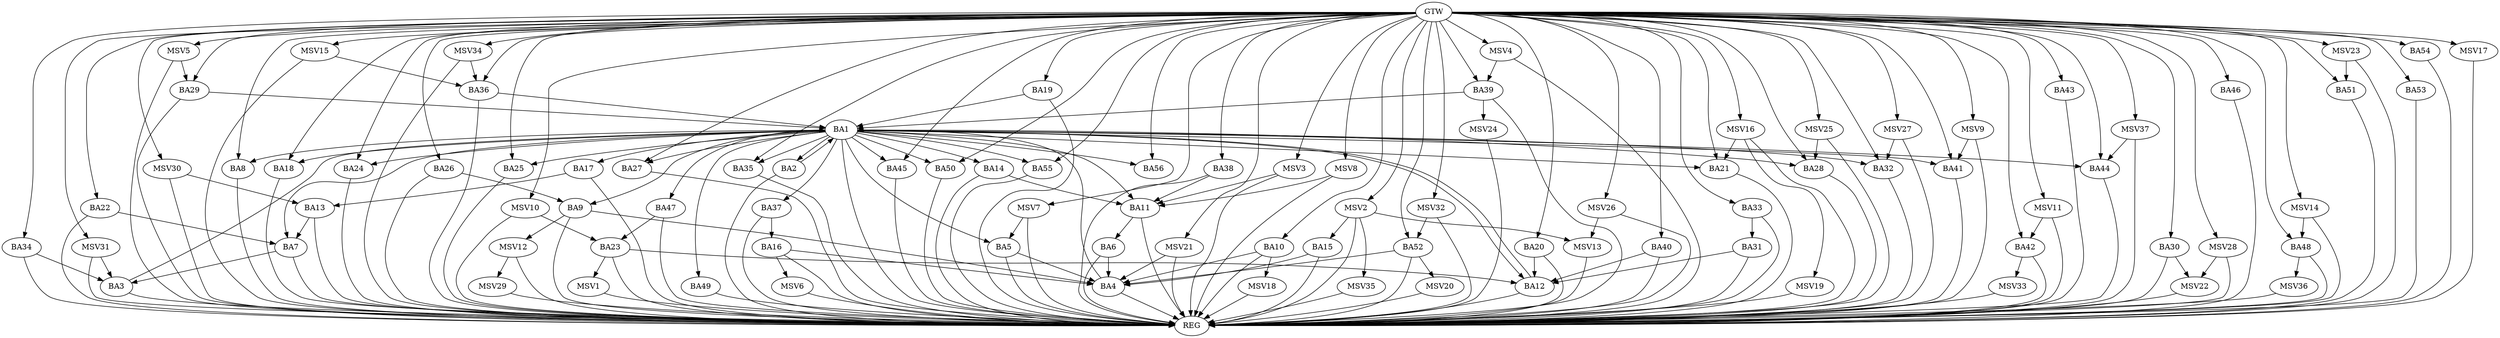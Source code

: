 strict digraph G {
  BA1 [ label="BA1" ];
  BA2 [ label="BA2" ];
  BA3 [ label="BA3" ];
  BA4 [ label="BA4" ];
  BA5 [ label="BA5" ];
  BA6 [ label="BA6" ];
  BA7 [ label="BA7" ];
  BA8 [ label="BA8" ];
  BA9 [ label="BA9" ];
  BA10 [ label="BA10" ];
  BA11 [ label="BA11" ];
  BA12 [ label="BA12" ];
  BA13 [ label="BA13" ];
  BA14 [ label="BA14" ];
  BA15 [ label="BA15" ];
  BA16 [ label="BA16" ];
  BA17 [ label="BA17" ];
  BA18 [ label="BA18" ];
  BA19 [ label="BA19" ];
  BA20 [ label="BA20" ];
  BA21 [ label="BA21" ];
  BA22 [ label="BA22" ];
  BA23 [ label="BA23" ];
  BA24 [ label="BA24" ];
  BA25 [ label="BA25" ];
  BA26 [ label="BA26" ];
  BA27 [ label="BA27" ];
  BA28 [ label="BA28" ];
  BA29 [ label="BA29" ];
  BA30 [ label="BA30" ];
  BA31 [ label="BA31" ];
  BA32 [ label="BA32" ];
  BA33 [ label="BA33" ];
  BA34 [ label="BA34" ];
  BA35 [ label="BA35" ];
  BA36 [ label="BA36" ];
  BA37 [ label="BA37" ];
  BA38 [ label="BA38" ];
  BA39 [ label="BA39" ];
  BA40 [ label="BA40" ];
  BA41 [ label="BA41" ];
  BA42 [ label="BA42" ];
  BA43 [ label="BA43" ];
  BA44 [ label="BA44" ];
  BA45 [ label="BA45" ];
  BA46 [ label="BA46" ];
  BA47 [ label="BA47" ];
  BA48 [ label="BA48" ];
  BA49 [ label="BA49" ];
  BA50 [ label="BA50" ];
  BA51 [ label="BA51" ];
  BA52 [ label="BA52" ];
  BA53 [ label="BA53" ];
  BA54 [ label="BA54" ];
  BA55 [ label="BA55" ];
  BA56 [ label="BA56" ];
  GTW [ label="GTW" ];
  REG [ label="REG" ];
  MSV1 [ label="MSV1" ];
  MSV2 [ label="MSV2" ];
  MSV3 [ label="MSV3" ];
  MSV4 [ label="MSV4" ];
  MSV5 [ label="MSV5" ];
  MSV6 [ label="MSV6" ];
  MSV7 [ label="MSV7" ];
  MSV8 [ label="MSV8" ];
  MSV9 [ label="MSV9" ];
  MSV10 [ label="MSV10" ];
  MSV11 [ label="MSV11" ];
  MSV12 [ label="MSV12" ];
  MSV13 [ label="MSV13" ];
  MSV14 [ label="MSV14" ];
  MSV15 [ label="MSV15" ];
  MSV16 [ label="MSV16" ];
  MSV17 [ label="MSV17" ];
  MSV18 [ label="MSV18" ];
  MSV19 [ label="MSV19" ];
  MSV20 [ label="MSV20" ];
  MSV21 [ label="MSV21" ];
  MSV22 [ label="MSV22" ];
  MSV23 [ label="MSV23" ];
  MSV24 [ label="MSV24" ];
  MSV25 [ label="MSV25" ];
  MSV26 [ label="MSV26" ];
  MSV27 [ label="MSV27" ];
  MSV28 [ label="MSV28" ];
  MSV29 [ label="MSV29" ];
  MSV30 [ label="MSV30" ];
  MSV31 [ label="MSV31" ];
  MSV32 [ label="MSV32" ];
  MSV33 [ label="MSV33" ];
  MSV34 [ label="MSV34" ];
  MSV35 [ label="MSV35" ];
  MSV36 [ label="MSV36" ];
  MSV37 [ label="MSV37" ];
  BA1 -> BA2;
  BA2 -> BA1;
  BA3 -> BA1;
  BA4 -> BA1;
  BA5 -> BA4;
  BA6 -> BA4;
  BA7 -> BA3;
  BA9 -> BA4;
  BA10 -> BA4;
  BA11 -> BA6;
  BA12 -> BA1;
  BA13 -> BA7;
  BA14 -> BA11;
  BA15 -> BA4;
  BA16 -> BA4;
  BA17 -> BA13;
  BA19 -> BA1;
  BA20 -> BA12;
  BA22 -> BA7;
  BA23 -> BA12;
  BA26 -> BA9;
  BA29 -> BA1;
  BA31 -> BA12;
  BA33 -> BA31;
  BA34 -> BA3;
  BA36 -> BA1;
  BA37 -> BA16;
  BA38 -> BA11;
  BA39 -> BA1;
  BA40 -> BA12;
  BA47 -> BA23;
  BA52 -> BA4;
  GTW -> BA8;
  GTW -> BA10;
  GTW -> BA18;
  GTW -> BA19;
  GTW -> BA20;
  GTW -> BA21;
  GTW -> BA22;
  GTW -> BA24;
  GTW -> BA25;
  GTW -> BA26;
  GTW -> BA27;
  GTW -> BA28;
  GTW -> BA29;
  GTW -> BA30;
  GTW -> BA32;
  GTW -> BA33;
  GTW -> BA34;
  GTW -> BA35;
  GTW -> BA36;
  GTW -> BA38;
  GTW -> BA39;
  GTW -> BA40;
  GTW -> BA41;
  GTW -> BA42;
  GTW -> BA43;
  GTW -> BA44;
  GTW -> BA45;
  GTW -> BA46;
  GTW -> BA48;
  GTW -> BA50;
  GTW -> BA51;
  GTW -> BA52;
  GTW -> BA53;
  GTW -> BA54;
  GTW -> BA55;
  GTW -> BA56;
  BA1 -> REG;
  BA2 -> REG;
  BA3 -> REG;
  BA4 -> REG;
  BA5 -> REG;
  BA6 -> REG;
  BA7 -> REG;
  BA8 -> REG;
  BA9 -> REG;
  BA10 -> REG;
  BA11 -> REG;
  BA12 -> REG;
  BA13 -> REG;
  BA14 -> REG;
  BA15 -> REG;
  BA16 -> REG;
  BA17 -> REG;
  BA18 -> REG;
  BA19 -> REG;
  BA20 -> REG;
  BA21 -> REG;
  BA22 -> REG;
  BA23 -> REG;
  BA24 -> REG;
  BA25 -> REG;
  BA26 -> REG;
  BA27 -> REG;
  BA28 -> REG;
  BA29 -> REG;
  BA30 -> REG;
  BA31 -> REG;
  BA32 -> REG;
  BA33 -> REG;
  BA34 -> REG;
  BA35 -> REG;
  BA36 -> REG;
  BA37 -> REG;
  BA38 -> REG;
  BA39 -> REG;
  BA40 -> REG;
  BA41 -> REG;
  BA42 -> REG;
  BA43 -> REG;
  BA44 -> REG;
  BA45 -> REG;
  BA46 -> REG;
  BA47 -> REG;
  BA48 -> REG;
  BA49 -> REG;
  BA50 -> REG;
  BA51 -> REG;
  BA52 -> REG;
  BA53 -> REG;
  BA54 -> REG;
  BA55 -> REG;
  BA1 -> BA9;
  BA1 -> BA56;
  BA1 -> BA47;
  BA1 -> BA21;
  BA1 -> BA11;
  BA1 -> BA32;
  BA1 -> BA18;
  BA1 -> BA55;
  BA1 -> BA44;
  BA1 -> BA5;
  BA1 -> BA27;
  BA1 -> BA12;
  BA1 -> BA50;
  BA1 -> BA28;
  BA1 -> BA37;
  BA1 -> BA49;
  BA1 -> BA45;
  BA1 -> BA35;
  BA1 -> BA7;
  BA1 -> BA8;
  BA1 -> BA17;
  BA1 -> BA14;
  BA1 -> BA24;
  BA1 -> BA41;
  BA1 -> BA25;
  BA23 -> MSV1;
  MSV1 -> REG;
  MSV2 -> BA15;
  GTW -> MSV2;
  MSV2 -> REG;
  MSV3 -> BA11;
  GTW -> MSV3;
  MSV3 -> REG;
  MSV4 -> BA39;
  GTW -> MSV4;
  MSV4 -> REG;
  MSV5 -> BA29;
  GTW -> MSV5;
  MSV5 -> REG;
  BA16 -> MSV6;
  MSV6 -> REG;
  MSV7 -> BA5;
  GTW -> MSV7;
  MSV7 -> REG;
  MSV8 -> BA11;
  GTW -> MSV8;
  MSV8 -> REG;
  MSV9 -> BA41;
  GTW -> MSV9;
  MSV9 -> REG;
  MSV10 -> BA23;
  GTW -> MSV10;
  MSV10 -> REG;
  MSV11 -> BA42;
  GTW -> MSV11;
  MSV11 -> REG;
  BA9 -> MSV12;
  MSV12 -> REG;
  MSV2 -> MSV13;
  MSV13 -> REG;
  MSV14 -> BA48;
  GTW -> MSV14;
  MSV14 -> REG;
  MSV15 -> BA36;
  GTW -> MSV15;
  MSV15 -> REG;
  MSV16 -> BA21;
  GTW -> MSV16;
  MSV16 -> REG;
  GTW -> MSV17;
  MSV17 -> REG;
  BA10 -> MSV18;
  MSV18 -> REG;
  MSV16 -> MSV19;
  MSV19 -> REG;
  BA52 -> MSV20;
  MSV20 -> REG;
  MSV21 -> BA4;
  GTW -> MSV21;
  MSV21 -> REG;
  BA30 -> MSV22;
  MSV22 -> REG;
  MSV23 -> BA51;
  GTW -> MSV23;
  MSV23 -> REG;
  BA39 -> MSV24;
  MSV24 -> REG;
  MSV25 -> BA28;
  GTW -> MSV25;
  MSV25 -> REG;
  MSV26 -> MSV13;
  GTW -> MSV26;
  MSV26 -> REG;
  MSV27 -> BA32;
  GTW -> MSV27;
  MSV27 -> REG;
  MSV28 -> MSV22;
  GTW -> MSV28;
  MSV28 -> REG;
  MSV12 -> MSV29;
  MSV29 -> REG;
  MSV30 -> BA13;
  GTW -> MSV30;
  MSV30 -> REG;
  MSV31 -> BA3;
  GTW -> MSV31;
  MSV31 -> REG;
  MSV32 -> BA52;
  GTW -> MSV32;
  MSV32 -> REG;
  BA42 -> MSV33;
  MSV33 -> REG;
  MSV34 -> BA36;
  GTW -> MSV34;
  MSV34 -> REG;
  MSV2 -> MSV35;
  MSV35 -> REG;
  BA48 -> MSV36;
  MSV36 -> REG;
  MSV37 -> BA44;
  GTW -> MSV37;
  MSV37 -> REG;
}
